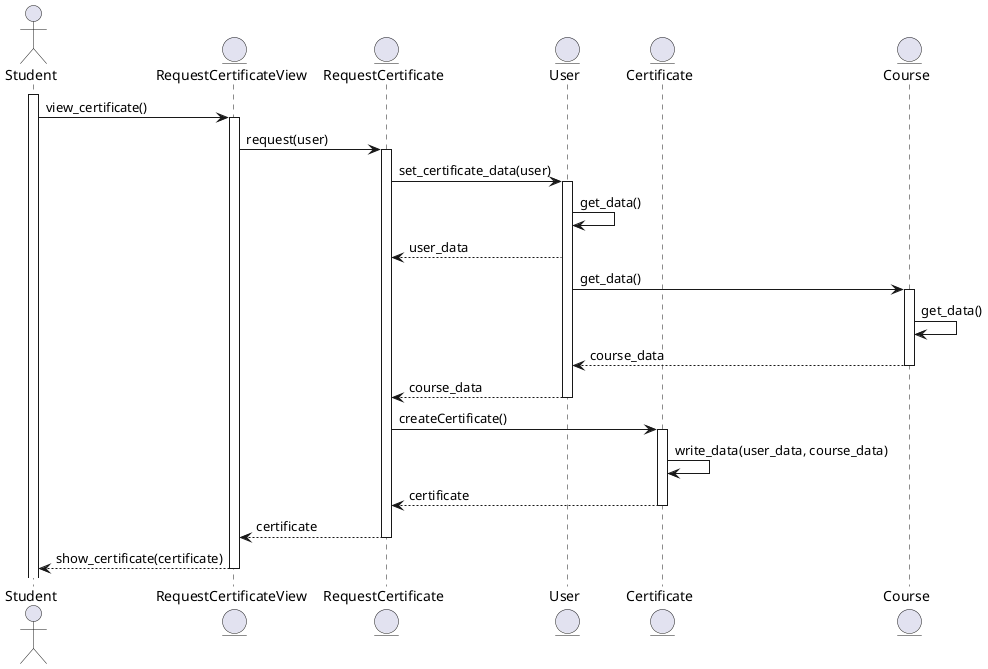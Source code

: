 @startuml

actor Student
entity RequestCertificateView
entity RequestCertificate
entity User
entity Certificate
entity Course


activate Student
Student -> RequestCertificateView: view_certificate()
activate RequestCertificateView
RequestCertificateView -> RequestCertificate: request(user)
activate RequestCertificate
RequestCertificate -> User: set_certificate_data(user)
activate User
User -> User: get_data()
User --> RequestCertificate: user_data
User -> Course: get_data()
activate Course
Course -> Course: get_data()
Course --> User: course_data
deactivate Course
User --> RequestCertificate: course_data
deactivate User
RequestCertificate -> Certificate: createCertificate()
activate Certificate
Certificate -> Certificate: write_data(user_data, course_data)
Certificate --> RequestCertificate: certificate
deactivate Certificate
RequestCertificate --> RequestCertificateView: certificate
deactivate RequestCertificate
RequestCertificateView --> Student: show_certificate(certificate)
deactivate RequestCertificateView

@enduml
